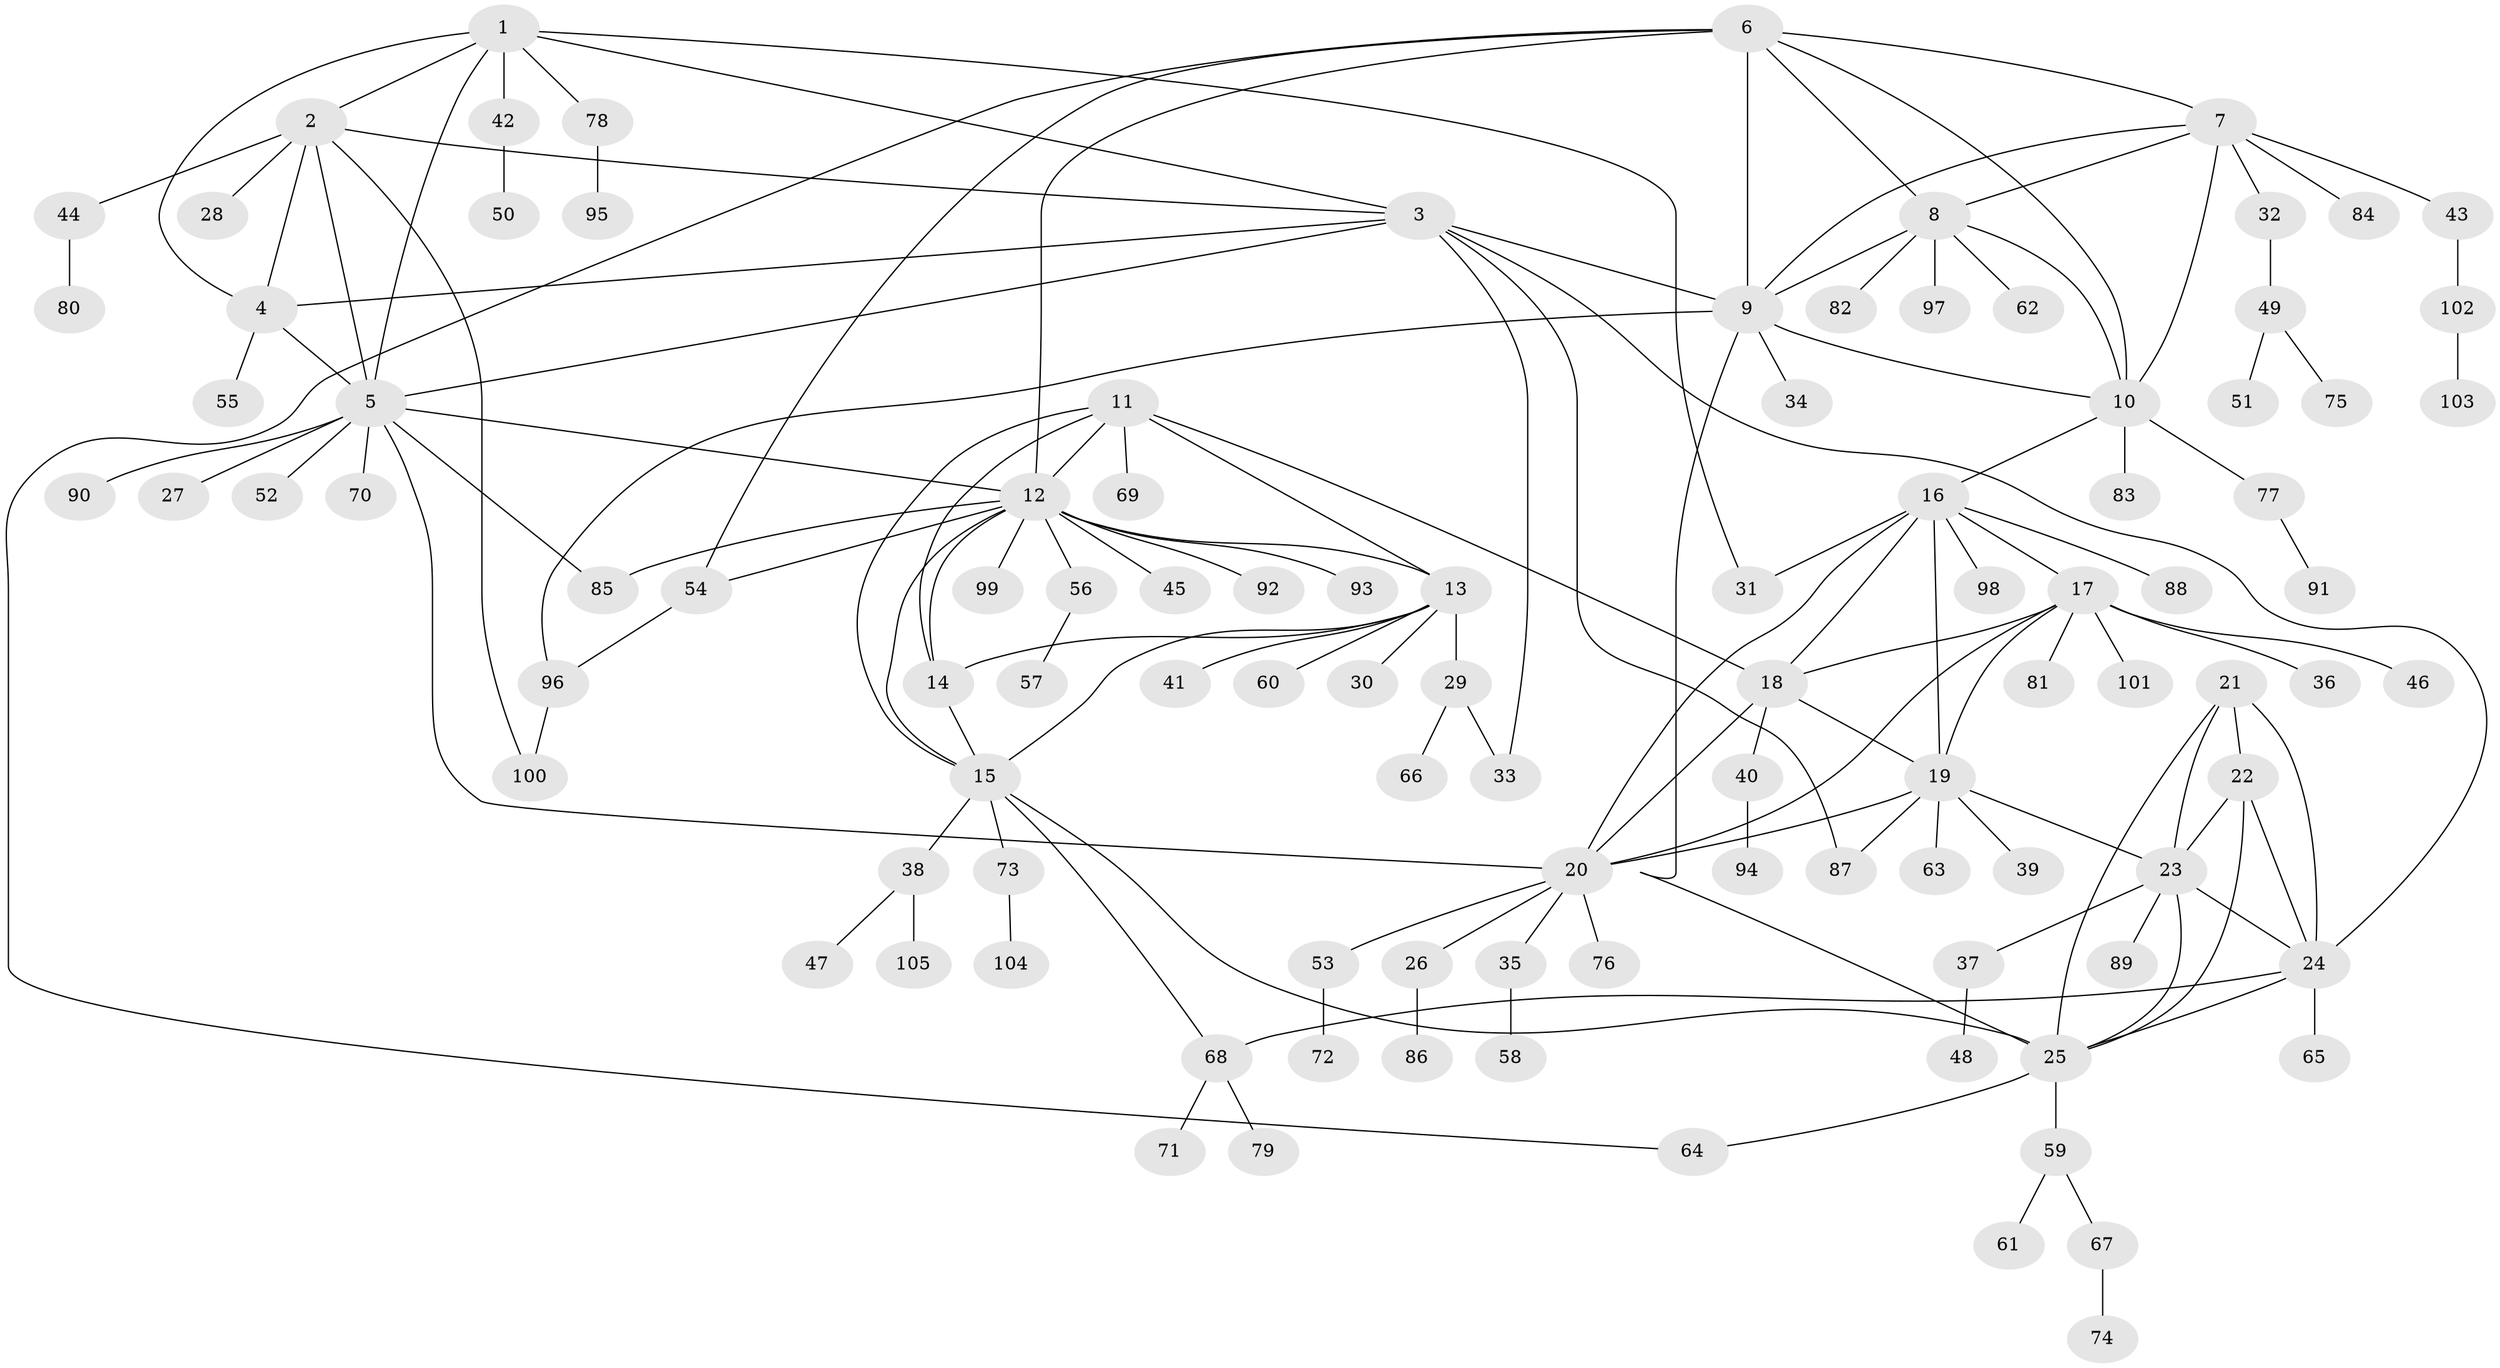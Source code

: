// Generated by graph-tools (version 1.1) at 2025/15/03/09/25 04:15:49]
// undirected, 105 vertices, 149 edges
graph export_dot {
graph [start="1"]
  node [color=gray90,style=filled];
  1;
  2;
  3;
  4;
  5;
  6;
  7;
  8;
  9;
  10;
  11;
  12;
  13;
  14;
  15;
  16;
  17;
  18;
  19;
  20;
  21;
  22;
  23;
  24;
  25;
  26;
  27;
  28;
  29;
  30;
  31;
  32;
  33;
  34;
  35;
  36;
  37;
  38;
  39;
  40;
  41;
  42;
  43;
  44;
  45;
  46;
  47;
  48;
  49;
  50;
  51;
  52;
  53;
  54;
  55;
  56;
  57;
  58;
  59;
  60;
  61;
  62;
  63;
  64;
  65;
  66;
  67;
  68;
  69;
  70;
  71;
  72;
  73;
  74;
  75;
  76;
  77;
  78;
  79;
  80;
  81;
  82;
  83;
  84;
  85;
  86;
  87;
  88;
  89;
  90;
  91;
  92;
  93;
  94;
  95;
  96;
  97;
  98;
  99;
  100;
  101;
  102;
  103;
  104;
  105;
  1 -- 2;
  1 -- 3;
  1 -- 4;
  1 -- 5;
  1 -- 31;
  1 -- 42;
  1 -- 78;
  2 -- 3;
  2 -- 4;
  2 -- 5;
  2 -- 28;
  2 -- 44;
  2 -- 100;
  3 -- 4;
  3 -- 5;
  3 -- 9;
  3 -- 24;
  3 -- 33;
  3 -- 87;
  4 -- 5;
  4 -- 55;
  5 -- 12;
  5 -- 20;
  5 -- 27;
  5 -- 52;
  5 -- 70;
  5 -- 85;
  5 -- 90;
  6 -- 7;
  6 -- 8;
  6 -- 9;
  6 -- 10;
  6 -- 12;
  6 -- 54;
  6 -- 64;
  7 -- 8;
  7 -- 9;
  7 -- 10;
  7 -- 32;
  7 -- 43;
  7 -- 84;
  8 -- 9;
  8 -- 10;
  8 -- 62;
  8 -- 82;
  8 -- 97;
  9 -- 10;
  9 -- 25;
  9 -- 34;
  9 -- 96;
  10 -- 16;
  10 -- 77;
  10 -- 83;
  11 -- 12;
  11 -- 13;
  11 -- 14;
  11 -- 15;
  11 -- 18;
  11 -- 69;
  12 -- 13;
  12 -- 14;
  12 -- 15;
  12 -- 45;
  12 -- 54;
  12 -- 56;
  12 -- 85;
  12 -- 92;
  12 -- 93;
  12 -- 99;
  13 -- 14;
  13 -- 15;
  13 -- 29;
  13 -- 30;
  13 -- 41;
  13 -- 60;
  14 -- 15;
  15 -- 25;
  15 -- 38;
  15 -- 68;
  15 -- 73;
  16 -- 17;
  16 -- 18;
  16 -- 19;
  16 -- 20;
  16 -- 31;
  16 -- 88;
  16 -- 98;
  17 -- 18;
  17 -- 19;
  17 -- 20;
  17 -- 36;
  17 -- 46;
  17 -- 81;
  17 -- 101;
  18 -- 19;
  18 -- 20;
  18 -- 40;
  19 -- 20;
  19 -- 23;
  19 -- 39;
  19 -- 63;
  19 -- 87;
  20 -- 26;
  20 -- 35;
  20 -- 53;
  20 -- 76;
  21 -- 22;
  21 -- 23;
  21 -- 24;
  21 -- 25;
  22 -- 23;
  22 -- 24;
  22 -- 25;
  23 -- 24;
  23 -- 25;
  23 -- 37;
  23 -- 89;
  24 -- 25;
  24 -- 65;
  24 -- 68;
  25 -- 59;
  25 -- 64;
  26 -- 86;
  29 -- 33;
  29 -- 66;
  32 -- 49;
  35 -- 58;
  37 -- 48;
  38 -- 47;
  38 -- 105;
  40 -- 94;
  42 -- 50;
  43 -- 102;
  44 -- 80;
  49 -- 51;
  49 -- 75;
  53 -- 72;
  54 -- 96;
  56 -- 57;
  59 -- 61;
  59 -- 67;
  67 -- 74;
  68 -- 71;
  68 -- 79;
  73 -- 104;
  77 -- 91;
  78 -- 95;
  96 -- 100;
  102 -- 103;
}
